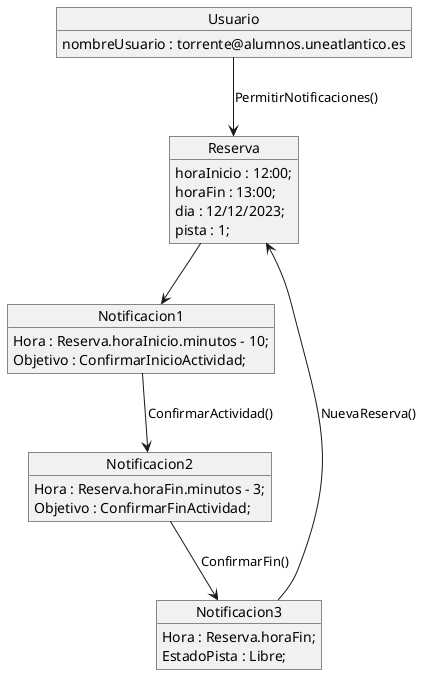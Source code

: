 @startuml Notificar
object Usuario {
  nombreUsuario : torrente@alumnos.uneatlantico.es
}
object Reserva {
  horaInicio : 12:00;
  horaFin : 13:00;
  dia : 12/12/2023;
  pista : 1;
}

object Notificacion1 {
  Hora : Reserva.horaInicio.minutos - 10;
  Objetivo : ConfirmarInicioActividad;
}

object Notificacion2 {
  Hora : Reserva.horaFin.minutos - 3;
  Objetivo : ConfirmarFinActividad;
}

object Notificacion3 {
  Hora : Reserva.horaFin;
  EstadoPista : Libre;
}

Usuario --> Reserva : PermitirNotificaciones()
Reserva --> Notificacion1
Notificacion1 --> Notificacion2 : ConfirmarActividad()
Notificacion2 --> Notificacion3 : ConfirmarFin()
Notificacion3 --> Reserva : NuevaReserva()
@enduml